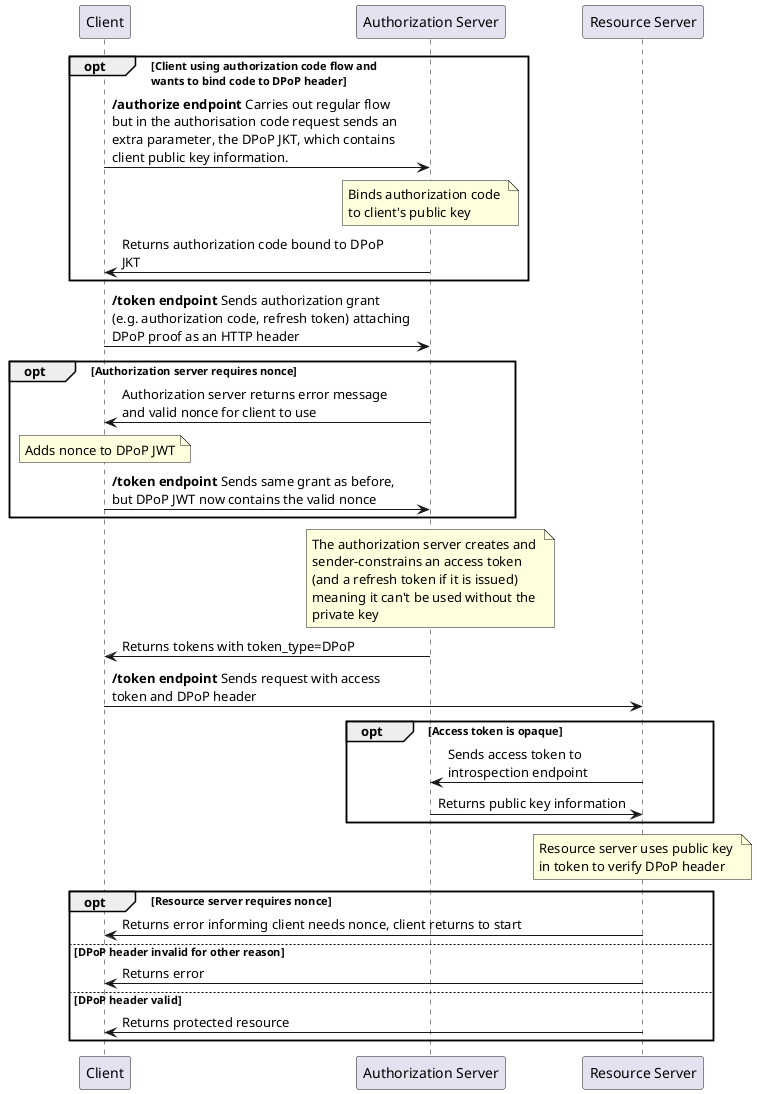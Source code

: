 @startuml

participant "Client" as client
participant "Authorization Server" as authorization_server
participant "Resource Server" as resource_server

opt Client using authorization code flow and \nwants to bind code to DPoP header
    client -> authorization_server: **/authorize endpoint** Carries out regular flow \nbut in the authorisation code request sends an \nextra parameter, the DPoP JKT, which contains \nclient public key information.
    note over authorization_server: Binds authorization code \nto client's public key
    authorization_server -> client: Returns authorization code bound to DPoP \nJKT
end
client -> authorization_server: **/token endpoint** Sends authorization grant \n(e.g. authorization code, refresh token) attaching \nDPoP proof as an HTTP header
opt Authorization server requires nonce
    authorization_server -> client: Authorization server returns error message \nand valid nonce for client to use
    note over client: Adds nonce to DPoP JWT
    client -> authorization_server: **/token endpoint** Sends same grant as before, \nbut DPoP JWT now contains the valid nonce
end
note over authorization_server: The authorization server creates and \nsender-constrains an access token \n(and a refresh token if it is issued) \nmeaning it can't be used without the \nprivate key
authorization_server -> client: Returns tokens with token_type=DPoP
client -> resource_server: **/token endpoint** Sends request with access \ntoken and DPoP header
opt Access token is opaque
    resource_server -> authorization_server: Sends access token to \nintrospection endpoint
    authorization_server -> resource_server: Returns public key information
end

note over resource_server: Resource server uses public key \nin token to verify DPoP header

opt Resource server requires nonce
    resource_server -> client: Returns error informing client needs nonce, client returns to start
else DPoP header invalid for other reason
    resource_server -> client: Returns error 
else DPoP header valid
    resource_server -> client: Returns protected resource
end

@enduml